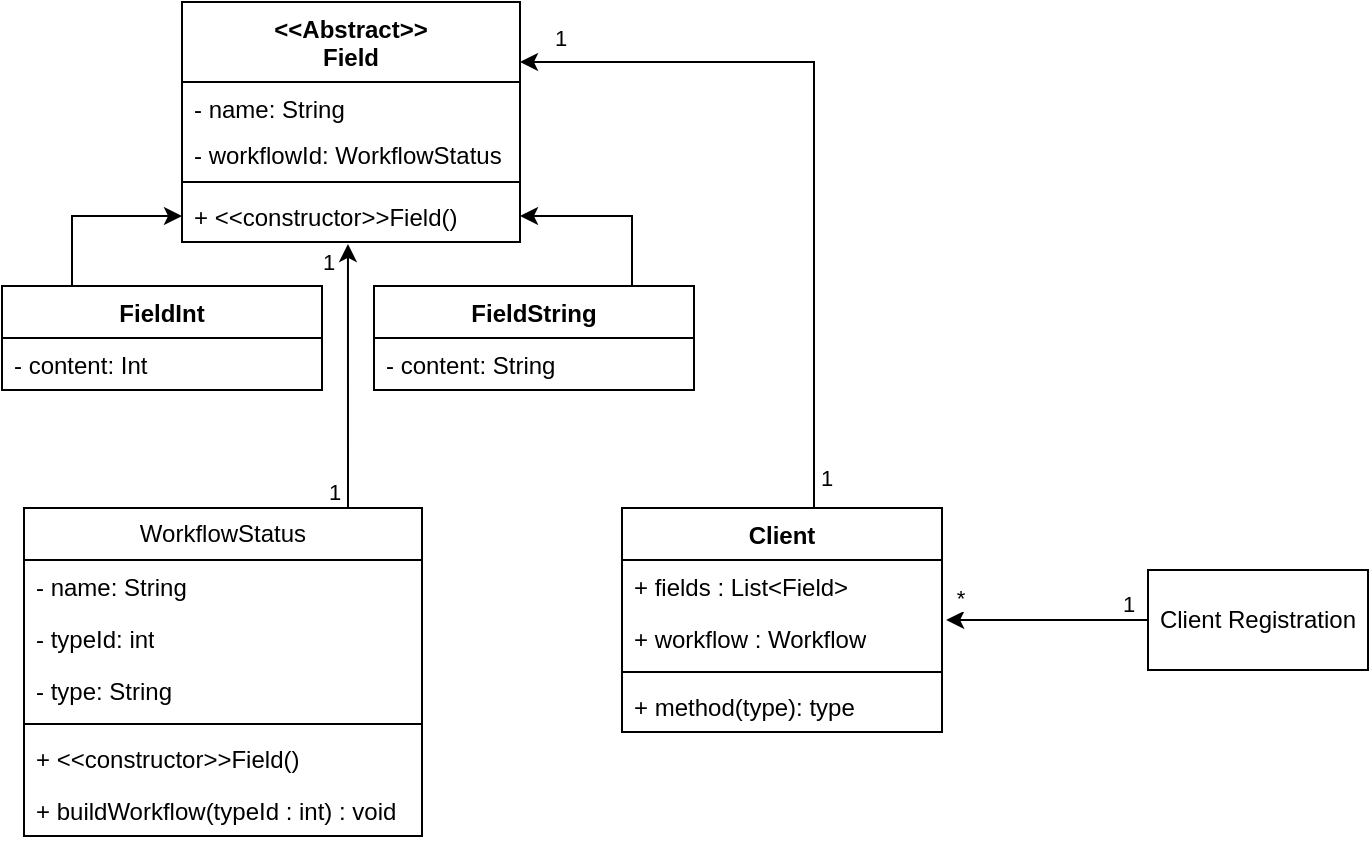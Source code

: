 <mxfile version="21.7.5" type="device">
  <diagram name="Página-1" id="LJgxR7TtULIjIdpwTdk6">
    <mxGraphModel dx="1017" dy="605" grid="0" gridSize="10" guides="1" tooltips="1" connect="1" arrows="1" fold="1" page="1" pageScale="1" pageWidth="827" pageHeight="1169" math="0" shadow="0">
      <root>
        <mxCell id="0" />
        <mxCell id="1" parent="0" />
        <mxCell id="Sojhd2eYGqkmIv3j76AO-10" value="WorkflowStatus" style="swimlane;fontStyle=0;childLayout=stackLayout;horizontal=1;startSize=26;fillColor=none;horizontalStack=0;resizeParent=1;resizeParentMax=0;resizeLast=0;collapsible=1;marginBottom=0;whiteSpace=wrap;html=1;" vertex="1" parent="1">
          <mxGeometry x="53" y="302" width="199" height="164" as="geometry" />
        </mxCell>
        <mxCell id="Sojhd2eYGqkmIv3j76AO-11" value="- name: String" style="text;strokeColor=none;fillColor=none;align=left;verticalAlign=top;spacingLeft=4;spacingRight=4;overflow=hidden;rotatable=0;points=[[0,0.5],[1,0.5]];portConstraint=eastwest;whiteSpace=wrap;html=1;" vertex="1" parent="Sojhd2eYGqkmIv3j76AO-10">
          <mxGeometry y="26" width="199" height="26" as="geometry" />
        </mxCell>
        <mxCell id="Sojhd2eYGqkmIv3j76AO-29" value="- typeId: int" style="text;strokeColor=none;fillColor=none;align=left;verticalAlign=top;spacingLeft=4;spacingRight=4;overflow=hidden;rotatable=0;points=[[0,0.5],[1,0.5]];portConstraint=eastwest;whiteSpace=wrap;html=1;" vertex="1" parent="Sojhd2eYGqkmIv3j76AO-10">
          <mxGeometry y="52" width="199" height="26" as="geometry" />
        </mxCell>
        <mxCell id="Sojhd2eYGqkmIv3j76AO-12" value="- type: String" style="text;strokeColor=none;fillColor=none;align=left;verticalAlign=top;spacingLeft=4;spacingRight=4;overflow=hidden;rotatable=0;points=[[0,0.5],[1,0.5]];portConstraint=eastwest;whiteSpace=wrap;html=1;" vertex="1" parent="Sojhd2eYGqkmIv3j76AO-10">
          <mxGeometry y="78" width="199" height="26" as="geometry" />
        </mxCell>
        <mxCell id="Sojhd2eYGqkmIv3j76AO-31" value="" style="line;strokeWidth=1;fillColor=none;align=left;verticalAlign=middle;spacingTop=-1;spacingLeft=3;spacingRight=3;rotatable=0;labelPosition=right;points=[];portConstraint=eastwest;strokeColor=inherit;" vertex="1" parent="Sojhd2eYGqkmIv3j76AO-10">
          <mxGeometry y="104" width="199" height="8" as="geometry" />
        </mxCell>
        <mxCell id="Sojhd2eYGqkmIv3j76AO-30" value="+ &amp;lt;&amp;lt;constructor&amp;gt;&amp;gt;Field()" style="text;strokeColor=none;fillColor=none;align=left;verticalAlign=top;spacingLeft=4;spacingRight=4;overflow=hidden;rotatable=0;points=[[0,0.5],[1,0.5]];portConstraint=eastwest;whiteSpace=wrap;html=1;" vertex="1" parent="Sojhd2eYGqkmIv3j76AO-10">
          <mxGeometry y="112" width="199" height="26" as="geometry" />
        </mxCell>
        <mxCell id="Sojhd2eYGqkmIv3j76AO-32" value="+ buildWorkflow(typeId : int) : void" style="text;strokeColor=none;fillColor=none;align=left;verticalAlign=top;spacingLeft=4;spacingRight=4;overflow=hidden;rotatable=0;points=[[0,0.5],[1,0.5]];portConstraint=eastwest;whiteSpace=wrap;html=1;" vertex="1" parent="Sojhd2eYGqkmIv3j76AO-10">
          <mxGeometry y="138" width="199" height="26" as="geometry" />
        </mxCell>
        <mxCell id="Sojhd2eYGqkmIv3j76AO-58" style="edgeStyle=orthogonalEdgeStyle;rounded=0;orthogonalLoop=1;jettySize=auto;html=1;entryX=1;entryY=0.5;entryDx=0;entryDy=0;" edge="1" parent="1" source="Sojhd2eYGqkmIv3j76AO-18" target="Sojhd2eYGqkmIv3j76AO-50">
          <mxGeometry relative="1" as="geometry">
            <Array as="points">
              <mxPoint x="357" y="156" />
            </Array>
          </mxGeometry>
        </mxCell>
        <mxCell id="Sojhd2eYGqkmIv3j76AO-18" value="FieldString" style="swimlane;fontStyle=1;align=center;verticalAlign=top;childLayout=stackLayout;horizontal=1;startSize=26;horizontalStack=0;resizeParent=1;resizeParentMax=0;resizeLast=0;collapsible=1;marginBottom=0;whiteSpace=wrap;html=1;" vertex="1" parent="1">
          <mxGeometry x="228" y="191" width="160" height="52" as="geometry" />
        </mxCell>
        <mxCell id="Sojhd2eYGqkmIv3j76AO-27" value="- content: String" style="text;strokeColor=none;fillColor=none;align=left;verticalAlign=top;spacingLeft=4;spacingRight=4;overflow=hidden;rotatable=0;points=[[0,0.5],[1,0.5]];portConstraint=eastwest;whiteSpace=wrap;html=1;" vertex="1" parent="Sojhd2eYGqkmIv3j76AO-18">
          <mxGeometry y="26" width="160" height="26" as="geometry" />
        </mxCell>
        <mxCell id="Sojhd2eYGqkmIv3j76AO-61" style="edgeStyle=orthogonalEdgeStyle;rounded=0;orthogonalLoop=1;jettySize=auto;html=1;entryX=0.491;entryY=1.038;entryDx=0;entryDy=0;entryPerimeter=0;exitX=0.824;exitY=0;exitDx=0;exitDy=0;exitPerimeter=0;" edge="1" parent="1" source="Sojhd2eYGqkmIv3j76AO-10" target="Sojhd2eYGqkmIv3j76AO-50">
          <mxGeometry relative="1" as="geometry">
            <Array as="points">
              <mxPoint x="215" y="302" />
            </Array>
          </mxGeometry>
        </mxCell>
        <mxCell id="Sojhd2eYGqkmIv3j76AO-63" value="1" style="edgeLabel;html=1;align=center;verticalAlign=middle;resizable=0;points=[];" vertex="1" connectable="0" parent="Sojhd2eYGqkmIv3j76AO-61">
          <mxGeometry x="-0.855" relative="1" as="geometry">
            <mxPoint x="-7" y="-1" as="offset" />
          </mxGeometry>
        </mxCell>
        <mxCell id="Sojhd2eYGqkmIv3j76AO-64" value="1" style="edgeLabel;html=1;align=center;verticalAlign=middle;resizable=0;points=[];" vertex="1" connectable="0" parent="Sojhd2eYGqkmIv3j76AO-61">
          <mxGeometry x="0.798" y="3" relative="1" as="geometry">
            <mxPoint x="-7" y="-5" as="offset" />
          </mxGeometry>
        </mxCell>
        <mxCell id="Sojhd2eYGqkmIv3j76AO-70" style="edgeStyle=orthogonalEdgeStyle;rounded=0;orthogonalLoop=1;jettySize=auto;html=1;entryX=1;entryY=0.25;entryDx=0;entryDy=0;" edge="1" parent="1" source="Sojhd2eYGqkmIv3j76AO-35" target="Sojhd2eYGqkmIv3j76AO-46">
          <mxGeometry relative="1" as="geometry">
            <Array as="points">
              <mxPoint x="448" y="79" />
            </Array>
          </mxGeometry>
        </mxCell>
        <mxCell id="Sojhd2eYGqkmIv3j76AO-72" value="1" style="edgeLabel;html=1;align=center;verticalAlign=middle;resizable=0;points=[];" vertex="1" connectable="0" parent="Sojhd2eYGqkmIv3j76AO-70">
          <mxGeometry x="-0.903" y="1" relative="1" as="geometry">
            <mxPoint x="7" y="3" as="offset" />
          </mxGeometry>
        </mxCell>
        <mxCell id="Sojhd2eYGqkmIv3j76AO-73" value="1" style="edgeLabel;html=1;align=center;verticalAlign=middle;resizable=0;points=[];" vertex="1" connectable="0" parent="Sojhd2eYGqkmIv3j76AO-70">
          <mxGeometry x="0.892" relative="1" as="geometry">
            <mxPoint y="-12" as="offset" />
          </mxGeometry>
        </mxCell>
        <mxCell id="Sojhd2eYGqkmIv3j76AO-35" value="Client" style="swimlane;fontStyle=1;align=center;verticalAlign=top;childLayout=stackLayout;horizontal=1;startSize=26;horizontalStack=0;resizeParent=1;resizeParentMax=0;resizeLast=0;collapsible=1;marginBottom=0;whiteSpace=wrap;html=1;" vertex="1" parent="1">
          <mxGeometry x="352" y="302" width="160" height="112" as="geometry" />
        </mxCell>
        <mxCell id="Sojhd2eYGqkmIv3j76AO-36" value="+ fields : List&amp;lt;Field&amp;gt;" style="text;strokeColor=none;fillColor=none;align=left;verticalAlign=top;spacingLeft=4;spacingRight=4;overflow=hidden;rotatable=0;points=[[0,0.5],[1,0.5]];portConstraint=eastwest;whiteSpace=wrap;html=1;" vertex="1" parent="Sojhd2eYGqkmIv3j76AO-35">
          <mxGeometry y="26" width="160" height="26" as="geometry" />
        </mxCell>
        <mxCell id="Sojhd2eYGqkmIv3j76AO-59" value="+ workflow : Workflow" style="text;strokeColor=none;fillColor=none;align=left;verticalAlign=top;spacingLeft=4;spacingRight=4;overflow=hidden;rotatable=0;points=[[0,0.5],[1,0.5]];portConstraint=eastwest;whiteSpace=wrap;html=1;" vertex="1" parent="Sojhd2eYGqkmIv3j76AO-35">
          <mxGeometry y="52" width="160" height="26" as="geometry" />
        </mxCell>
        <mxCell id="Sojhd2eYGqkmIv3j76AO-37" value="" style="line;strokeWidth=1;fillColor=none;align=left;verticalAlign=middle;spacingTop=-1;spacingLeft=3;spacingRight=3;rotatable=0;labelPosition=right;points=[];portConstraint=eastwest;strokeColor=inherit;" vertex="1" parent="Sojhd2eYGqkmIv3j76AO-35">
          <mxGeometry y="78" width="160" height="8" as="geometry" />
        </mxCell>
        <mxCell id="Sojhd2eYGqkmIv3j76AO-38" value="+ method(type): type" style="text;strokeColor=none;fillColor=none;align=left;verticalAlign=top;spacingLeft=4;spacingRight=4;overflow=hidden;rotatable=0;points=[[0,0.5],[1,0.5]];portConstraint=eastwest;whiteSpace=wrap;html=1;" vertex="1" parent="Sojhd2eYGqkmIv3j76AO-35">
          <mxGeometry y="86" width="160" height="26" as="geometry" />
        </mxCell>
        <mxCell id="Sojhd2eYGqkmIv3j76AO-57" style="edgeStyle=orthogonalEdgeStyle;rounded=0;orthogonalLoop=1;jettySize=auto;html=1;entryX=0;entryY=0.5;entryDx=0;entryDy=0;" edge="1" parent="1" source="Sojhd2eYGqkmIv3j76AO-40" target="Sojhd2eYGqkmIv3j76AO-50">
          <mxGeometry relative="1" as="geometry">
            <Array as="points">
              <mxPoint x="77" y="156" />
            </Array>
          </mxGeometry>
        </mxCell>
        <mxCell id="Sojhd2eYGqkmIv3j76AO-40" value="FieldInt" style="swimlane;fontStyle=1;align=center;verticalAlign=top;childLayout=stackLayout;horizontal=1;startSize=26;horizontalStack=0;resizeParent=1;resizeParentMax=0;resizeLast=0;collapsible=1;marginBottom=0;whiteSpace=wrap;html=1;" vertex="1" parent="1">
          <mxGeometry x="42" y="191" width="160" height="52" as="geometry" />
        </mxCell>
        <mxCell id="Sojhd2eYGqkmIv3j76AO-42" value="- content: Int" style="text;strokeColor=none;fillColor=none;align=left;verticalAlign=top;spacingLeft=4;spacingRight=4;overflow=hidden;rotatable=0;points=[[0,0.5],[1,0.5]];portConstraint=eastwest;whiteSpace=wrap;html=1;" vertex="1" parent="Sojhd2eYGqkmIv3j76AO-40">
          <mxGeometry y="26" width="160" height="26" as="geometry" />
        </mxCell>
        <mxCell id="Sojhd2eYGqkmIv3j76AO-46" value="&amp;lt;&amp;lt;Abstract&amp;gt;&amp;gt;&lt;br style=&quot;font-size: 12px;&quot;&gt;Field" style="swimlane;fontStyle=1;align=center;verticalAlign=top;childLayout=stackLayout;horizontal=1;startSize=40;horizontalStack=0;resizeParent=1;resizeParentMax=0;resizeLast=0;collapsible=1;marginBottom=0;whiteSpace=wrap;html=1;fontSize=12;strokeWidth=1;perimeterSpacing=0;swimlaneLine=1;" vertex="1" parent="1">
          <mxGeometry x="132" y="49" width="169" height="120" as="geometry" />
        </mxCell>
        <mxCell id="Sojhd2eYGqkmIv3j76AO-47" value="- name: String" style="text;strokeColor=none;fillColor=none;align=left;verticalAlign=top;spacingLeft=4;spacingRight=4;overflow=hidden;rotatable=0;points=[[0,0.5],[1,0.5]];portConstraint=eastwest;whiteSpace=wrap;html=1;" vertex="1" parent="Sojhd2eYGqkmIv3j76AO-46">
          <mxGeometry y="40" width="169" height="23" as="geometry" />
        </mxCell>
        <mxCell id="Sojhd2eYGqkmIv3j76AO-69" value="- workflowId: WorkflowStatus" style="text;strokeColor=none;fillColor=none;align=left;verticalAlign=top;spacingLeft=4;spacingRight=4;overflow=hidden;rotatable=0;points=[[0,0.5],[1,0.5]];portConstraint=eastwest;whiteSpace=wrap;html=1;" vertex="1" parent="Sojhd2eYGqkmIv3j76AO-46">
          <mxGeometry y="63" width="169" height="23" as="geometry" />
        </mxCell>
        <mxCell id="Sojhd2eYGqkmIv3j76AO-49" value="" style="line;strokeWidth=1;fillColor=none;align=left;verticalAlign=middle;spacingTop=-1;spacingLeft=3;spacingRight=3;rotatable=0;labelPosition=right;points=[];portConstraint=eastwest;strokeColor=inherit;" vertex="1" parent="Sojhd2eYGqkmIv3j76AO-46">
          <mxGeometry y="86" width="169" height="8" as="geometry" />
        </mxCell>
        <mxCell id="Sojhd2eYGqkmIv3j76AO-50" value="+ &amp;lt;&amp;lt;constructor&amp;gt;&amp;gt;Field()" style="text;strokeColor=none;fillColor=none;align=left;verticalAlign=top;spacingLeft=4;spacingRight=4;overflow=hidden;rotatable=0;points=[[0,0.5],[1,0.5]];portConstraint=eastwest;whiteSpace=wrap;html=1;" vertex="1" parent="Sojhd2eYGqkmIv3j76AO-46">
          <mxGeometry y="94" width="169" height="26" as="geometry" />
        </mxCell>
        <mxCell id="Sojhd2eYGqkmIv3j76AO-75" style="edgeStyle=orthogonalEdgeStyle;rounded=0;orthogonalLoop=1;jettySize=auto;html=1;entryX=1.013;entryY=0.154;entryDx=0;entryDy=0;entryPerimeter=0;" edge="1" parent="1" source="Sojhd2eYGqkmIv3j76AO-74" target="Sojhd2eYGqkmIv3j76AO-59">
          <mxGeometry relative="1" as="geometry" />
        </mxCell>
        <mxCell id="Sojhd2eYGqkmIv3j76AO-76" value="1" style="edgeLabel;html=1;align=center;verticalAlign=middle;resizable=0;points=[];" vertex="1" connectable="0" parent="Sojhd2eYGqkmIv3j76AO-75">
          <mxGeometry x="-0.029" y="-3" relative="1" as="geometry">
            <mxPoint x="39" y="-5" as="offset" />
          </mxGeometry>
        </mxCell>
        <mxCell id="Sojhd2eYGqkmIv3j76AO-77" value="*" style="edgeLabel;html=1;align=center;verticalAlign=middle;resizable=0;points=[];" vertex="1" connectable="0" parent="Sojhd2eYGqkmIv3j76AO-75">
          <mxGeometry x="0.506" relative="1" as="geometry">
            <mxPoint x="-18" y="-11" as="offset" />
          </mxGeometry>
        </mxCell>
        <mxCell id="Sojhd2eYGqkmIv3j76AO-74" value="Client Registration" style="html=1;whiteSpace=wrap;" vertex="1" parent="1">
          <mxGeometry x="615" y="333" width="110" height="50" as="geometry" />
        </mxCell>
      </root>
    </mxGraphModel>
  </diagram>
</mxfile>
